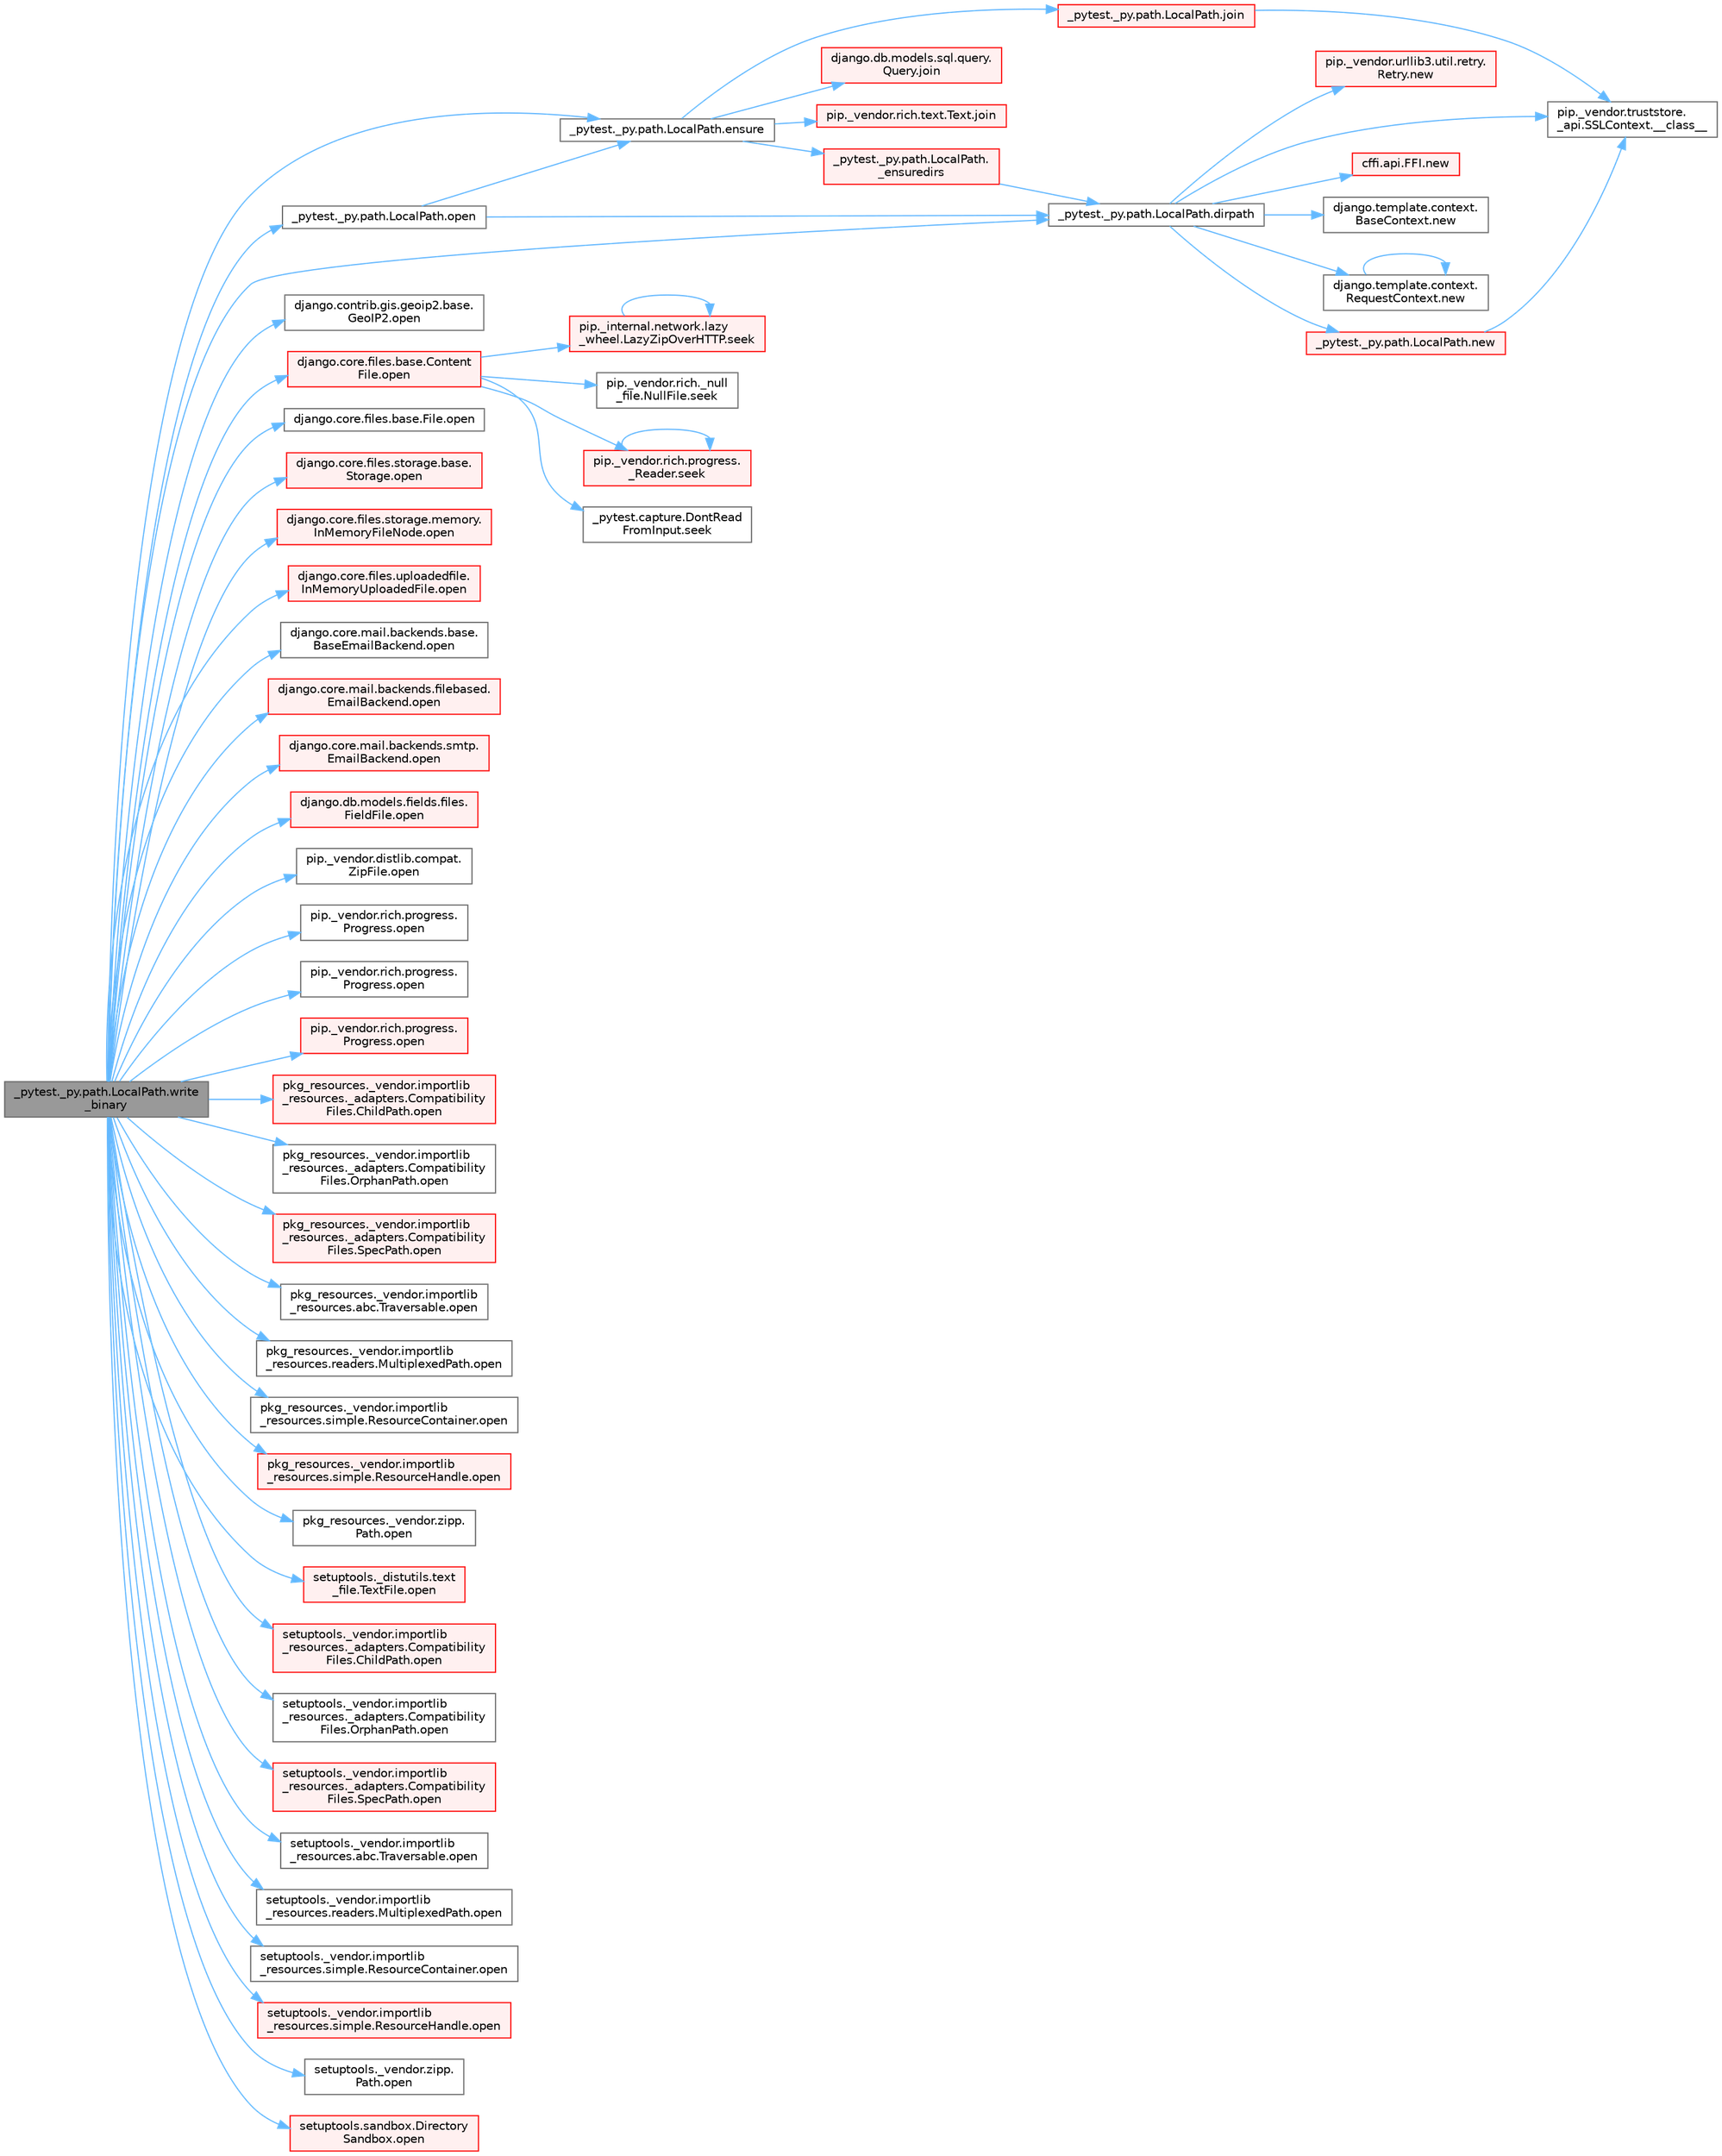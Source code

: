 digraph "_pytest._py.path.LocalPath.write_binary"
{
 // LATEX_PDF_SIZE
  bgcolor="transparent";
  edge [fontname=Helvetica,fontsize=10,labelfontname=Helvetica,labelfontsize=10];
  node [fontname=Helvetica,fontsize=10,shape=box,height=0.2,width=0.4];
  rankdir="LR";
  Node1 [id="Node000001",label="_pytest._py.path.LocalPath.write\l_binary",height=0.2,width=0.4,color="gray40", fillcolor="grey60", style="filled", fontcolor="black",tooltip=" "];
  Node1 -> Node2 [id="edge1_Node000001_Node000002",color="steelblue1",style="solid",tooltip=" "];
  Node2 [id="Node000002",label="_pytest._py.path.LocalPath.dirpath",height=0.2,width=0.4,color="grey40", fillcolor="white", style="filled",URL="$class__pytest_1_1__py_1_1path_1_1_local_path.html#aa8766bdaffd39f928eaae6f30b741b05",tooltip=" "];
  Node2 -> Node3 [id="edge2_Node000002_Node000003",color="steelblue1",style="solid",tooltip=" "];
  Node3 [id="Node000003",label="pip._vendor.truststore.\l_api.SSLContext.__class__",height=0.2,width=0.4,color="grey40", fillcolor="white", style="filled",URL="$classpip_1_1__vendor_1_1truststore_1_1__api_1_1_s_s_l_context.html#a530861514f31eabaa3f513557d6e66de",tooltip=" "];
  Node2 -> Node4 [id="edge3_Node000002_Node000004",color="steelblue1",style="solid",tooltip=" "];
  Node4 [id="Node000004",label="_pytest._py.path.LocalPath.new",height=0.2,width=0.4,color="red", fillcolor="#FFF0F0", style="filled",URL="$class__pytest_1_1__py_1_1path_1_1_local_path.html#ab5882416a5911e7a15e0598cbeab05cd",tooltip=" "];
  Node4 -> Node3 [id="edge4_Node000004_Node000003",color="steelblue1",style="solid",tooltip=" "];
  Node2 -> Node4281 [id="edge5_Node000002_Node004281",color="steelblue1",style="solid",tooltip=" "];
  Node4281 [id="Node004281",label="cffi.api.FFI.new",height=0.2,width=0.4,color="red", fillcolor="#FFF0F0", style="filled",URL="$classcffi_1_1api_1_1_f_f_i.html#a8683df0d048f312ff118f16dae752887",tooltip=" "];
  Node2 -> Node4282 [id="edge6_Node000002_Node004282",color="steelblue1",style="solid",tooltip=" "];
  Node4282 [id="Node004282",label="django.template.context.\lBaseContext.new",height=0.2,width=0.4,color="grey40", fillcolor="white", style="filled",URL="$classdjango_1_1template_1_1context_1_1_base_context.html#a65a4f3e5e3bccacaf4e30e36100c1423",tooltip=" "];
  Node2 -> Node4283 [id="edge7_Node000002_Node004283",color="steelblue1",style="solid",tooltip=" "];
  Node4283 [id="Node004283",label="django.template.context.\lRequestContext.new",height=0.2,width=0.4,color="grey40", fillcolor="white", style="filled",URL="$classdjango_1_1template_1_1context_1_1_request_context.html#a4402e04b0c9bd3d4a2b7f06f38ab7432",tooltip=" "];
  Node4283 -> Node4283 [id="edge8_Node004283_Node004283",color="steelblue1",style="solid",tooltip=" "];
  Node2 -> Node4284 [id="edge9_Node000002_Node004284",color="steelblue1",style="solid",tooltip=" "];
  Node4284 [id="Node004284",label="pip._vendor.urllib3.util.retry.\lRetry.new",height=0.2,width=0.4,color="red", fillcolor="#FFF0F0", style="filled",URL="$classpip_1_1__vendor_1_1urllib3_1_1util_1_1retry_1_1_retry.html#ab806585412b9d9b3c0d882fb4bd8d3c0",tooltip=" "];
  Node1 -> Node26 [id="edge10_Node000001_Node000026",color="steelblue1",style="solid",tooltip=" "];
  Node26 [id="Node000026",label="_pytest._py.path.LocalPath.ensure",height=0.2,width=0.4,color="grey40", fillcolor="white", style="filled",URL="$class__pytest_1_1__py_1_1path_1_1_local_path.html#a7495d45777169316de67c7e19218622d",tooltip=" "];
  Node26 -> Node27 [id="edge11_Node000026_Node000027",color="steelblue1",style="solid",tooltip=" "];
  Node27 [id="Node000027",label="_pytest._py.path.LocalPath.\l_ensuredirs",height=0.2,width=0.4,color="red", fillcolor="#FFF0F0", style="filled",URL="$class__pytest_1_1__py_1_1path_1_1_local_path.html#a0fa56f7616aa9008fbda709b5bd46302",tooltip=" "];
  Node27 -> Node2 [id="edge12_Node000027_Node000002",color="steelblue1",style="solid",tooltip=" "];
  Node26 -> Node1233 [id="edge13_Node000026_Node001233",color="steelblue1",style="solid",tooltip=" "];
  Node1233 [id="Node001233",label="_pytest._py.path.LocalPath.join",height=0.2,width=0.4,color="red", fillcolor="#FFF0F0", style="filled",URL="$class__pytest_1_1__py_1_1path_1_1_local_path.html#a6be3338a27ff92bdb40fa2d895a8e88b",tooltip=" "];
  Node1233 -> Node3 [id="edge14_Node001233_Node000003",color="steelblue1",style="solid",tooltip=" "];
  Node26 -> Node1234 [id="edge15_Node000026_Node001234",color="steelblue1",style="solid",tooltip=" "];
  Node1234 [id="Node001234",label="django.db.models.sql.query.\lQuery.join",height=0.2,width=0.4,color="red", fillcolor="#FFF0F0", style="filled",URL="$classdjango_1_1db_1_1models_1_1sql_1_1query_1_1_query.html#ad1e4ff04f904de18473d47f5473572fd",tooltip=" "];
  Node26 -> Node1237 [id="edge16_Node000026_Node001237",color="steelblue1",style="solid",tooltip=" "];
  Node1237 [id="Node001237",label="pip._vendor.rich.text.Text.join",height=0.2,width=0.4,color="red", fillcolor="#FFF0F0", style="filled",URL="$classpip_1_1__vendor_1_1rich_1_1text_1_1_text.html#a13db0a07a8a0fc184cf4f86e6f8981c7",tooltip=" "];
  Node1 -> Node25 [id="edge17_Node000001_Node000025",color="steelblue1",style="solid",tooltip=" "];
  Node25 [id="Node000025",label="_pytest._py.path.LocalPath.open",height=0.2,width=0.4,color="grey40", fillcolor="white", style="filled",URL="$class__pytest_1_1__py_1_1path_1_1_local_path.html#ac72dbda993b11dc52a738bfc6267dda0",tooltip=" "];
  Node25 -> Node2 [id="edge18_Node000025_Node000002",color="steelblue1",style="solid",tooltip=" "];
  Node25 -> Node26 [id="edge19_Node000025_Node000026",color="steelblue1",style="solid",tooltip=" "];
  Node1 -> Node302 [id="edge20_Node000001_Node000302",color="steelblue1",style="solid",tooltip=" "];
  Node302 [id="Node000302",label="django.contrib.gis.geoip2.base.\lGeoIP2.open",height=0.2,width=0.4,color="grey40", fillcolor="white", style="filled",URL="$classdjango_1_1contrib_1_1gis_1_1geoip2_1_1base_1_1_geo_i_p2.html#a39b20c40f1d3f4e4a37f9a4b8cd40e4d",tooltip=" "];
  Node1 -> Node303 [id="edge21_Node000001_Node000303",color="steelblue1",style="solid",tooltip=" "];
  Node303 [id="Node000303",label="django.core.files.base.Content\lFile.open",height=0.2,width=0.4,color="red", fillcolor="#FFF0F0", style="filled",URL="$classdjango_1_1core_1_1files_1_1base_1_1_content_file.html#a2d9c2fb349c078834c401c23b3b10250",tooltip=" "];
  Node303 -> Node304 [id="edge22_Node000303_Node000304",color="steelblue1",style="solid",tooltip=" "];
  Node304 [id="Node000304",label="_pytest.capture.DontRead\lFromInput.seek",height=0.2,width=0.4,color="grey40", fillcolor="white", style="filled",URL="$class__pytest_1_1capture_1_1_dont_read_from_input.html#ad64c2c2ee226dfd47d613334303ea339",tooltip=" "];
  Node303 -> Node305 [id="edge23_Node000303_Node000305",color="steelblue1",style="solid",tooltip=" "];
  Node305 [id="Node000305",label="pip._internal.network.lazy\l_wheel.LazyZipOverHTTP.seek",height=0.2,width=0.4,color="red", fillcolor="#FFF0F0", style="filled",URL="$classpip_1_1__internal_1_1network_1_1lazy__wheel_1_1_lazy_zip_over_h_t_t_p.html#ada98bb65dd121f36ea9da51a44a9e22f",tooltip=" "];
  Node305 -> Node305 [id="edge24_Node000305_Node000305",color="steelblue1",style="solid",tooltip=" "];
  Node303 -> Node306 [id="edge25_Node000303_Node000306",color="steelblue1",style="solid",tooltip=" "];
  Node306 [id="Node000306",label="pip._vendor.rich._null\l_file.NullFile.seek",height=0.2,width=0.4,color="grey40", fillcolor="white", style="filled",URL="$classpip_1_1__vendor_1_1rich_1_1__null__file_1_1_null_file.html#aba95a7be77f8ed1d9abc7643996bf6b0",tooltip=" "];
  Node303 -> Node307 [id="edge26_Node000303_Node000307",color="steelblue1",style="solid",tooltip=" "];
  Node307 [id="Node000307",label="pip._vendor.rich.progress.\l_Reader.seek",height=0.2,width=0.4,color="red", fillcolor="#FFF0F0", style="filled",URL="$classpip_1_1__vendor_1_1rich_1_1progress_1_1___reader.html#a8577bcef22b050ec6d7b7cb2ce1b9053",tooltip=" "];
  Node307 -> Node307 [id="edge27_Node000307_Node000307",color="steelblue1",style="solid",tooltip=" "];
  Node1 -> Node494 [id="edge28_Node000001_Node000494",color="steelblue1",style="solid",tooltip=" "];
  Node494 [id="Node000494",label="django.core.files.base.File.open",height=0.2,width=0.4,color="grey40", fillcolor="white", style="filled",URL="$classdjango_1_1core_1_1files_1_1base_1_1_file.html#a77453efc21bb631b97bff9f6aff27eb1",tooltip=" "];
  Node1 -> Node495 [id="edge29_Node000001_Node000495",color="steelblue1",style="solid",tooltip=" "];
  Node495 [id="Node000495",label="django.core.files.storage.base.\lStorage.open",height=0.2,width=0.4,color="red", fillcolor="#FFF0F0", style="filled",URL="$classdjango_1_1core_1_1files_1_1storage_1_1base_1_1_storage.html#a83f5a2f19c0564c4a1732f88b32c4b49",tooltip=" "];
  Node1 -> Node812 [id="edge30_Node000001_Node000812",color="steelblue1",style="solid",tooltip=" "];
  Node812 [id="Node000812",label="django.core.files.storage.memory.\lInMemoryFileNode.open",height=0.2,width=0.4,color="red", fillcolor="#FFF0F0", style="filled",URL="$classdjango_1_1core_1_1files_1_1storage_1_1memory_1_1_in_memory_file_node.html#a5c6b58cc9c725338da58591f6c689798",tooltip=" "];
  Node1 -> Node816 [id="edge31_Node000001_Node000816",color="steelblue1",style="solid",tooltip=" "];
  Node816 [id="Node000816",label="django.core.files.uploadedfile.\lInMemoryUploadedFile.open",height=0.2,width=0.4,color="red", fillcolor="#FFF0F0", style="filled",URL="$classdjango_1_1core_1_1files_1_1uploadedfile_1_1_in_memory_uploaded_file.html#a7f211d59dc27d050a61d27ca2e0f5f40",tooltip=" "];
  Node1 -> Node817 [id="edge32_Node000001_Node000817",color="steelblue1",style="solid",tooltip=" "];
  Node817 [id="Node000817",label="django.core.mail.backends.base.\lBaseEmailBackend.open",height=0.2,width=0.4,color="grey40", fillcolor="white", style="filled",URL="$classdjango_1_1core_1_1mail_1_1backends_1_1base_1_1_base_email_backend.html#af6f1cc1a0a6e09c1461109c5dab1557b",tooltip=" "];
  Node1 -> Node818 [id="edge33_Node000001_Node000818",color="steelblue1",style="solid",tooltip=" "];
  Node818 [id="Node000818",label="django.core.mail.backends.filebased.\lEmailBackend.open",height=0.2,width=0.4,color="red", fillcolor="#FFF0F0", style="filled",URL="$classdjango_1_1core_1_1mail_1_1backends_1_1filebased_1_1_email_backend.html#acc1a9fd1f47e8c6b22587d70427d0bf9",tooltip=" "];
  Node1 -> Node819 [id="edge34_Node000001_Node000819",color="steelblue1",style="solid",tooltip=" "];
  Node819 [id="Node000819",label="django.core.mail.backends.smtp.\lEmailBackend.open",height=0.2,width=0.4,color="red", fillcolor="#FFF0F0", style="filled",URL="$classdjango_1_1core_1_1mail_1_1backends_1_1smtp_1_1_email_backend.html#a739b3a346c87c0fd9854f988b8a4dd3a",tooltip=" "];
  Node1 -> Node837 [id="edge35_Node000001_Node000837",color="steelblue1",style="solid",tooltip=" "];
  Node837 [id="Node000837",label="django.db.models.fields.files.\lFieldFile.open",height=0.2,width=0.4,color="red", fillcolor="#FFF0F0", style="filled",URL="$classdjango_1_1db_1_1models_1_1fields_1_1files_1_1_field_file.html#ac17332adacb50b3ff23da63ecbe5561f",tooltip=" "];
  Node1 -> Node849 [id="edge36_Node000001_Node000849",color="steelblue1",style="solid",tooltip=" "];
  Node849 [id="Node000849",label="pip._vendor.distlib.compat.\lZipFile.open",height=0.2,width=0.4,color="grey40", fillcolor="white", style="filled",URL="$classpip_1_1__vendor_1_1distlib_1_1compat_1_1_zip_file.html#a50609c5c9b216af3068c9c2881abdeda",tooltip=" "];
  Node1 -> Node850 [id="edge37_Node000001_Node000850",color="steelblue1",style="solid",tooltip=" "];
  Node850 [id="Node000850",label="pip._vendor.rich.progress.\lProgress.open",height=0.2,width=0.4,color="grey40", fillcolor="white", style="filled",URL="$classpip_1_1__vendor_1_1rich_1_1progress_1_1_progress.html#a4191cf7b2aa691672113b93721a54ec3",tooltip=" "];
  Node1 -> Node851 [id="edge38_Node000001_Node000851",color="steelblue1",style="solid",tooltip=" "];
  Node851 [id="Node000851",label="pip._vendor.rich.progress.\lProgress.open",height=0.2,width=0.4,color="grey40", fillcolor="white", style="filled",URL="$classpip_1_1__vendor_1_1rich_1_1progress_1_1_progress.html#a4311f481b1ced83aa9a73d40166f53c8",tooltip=" "];
  Node1 -> Node852 [id="edge39_Node000001_Node000852",color="steelblue1",style="solid",tooltip=" "];
  Node852 [id="Node000852",label="pip._vendor.rich.progress.\lProgress.open",height=0.2,width=0.4,color="red", fillcolor="#FFF0F0", style="filled",URL="$classpip_1_1__vendor_1_1rich_1_1progress_1_1_progress.html#a204bface9fc63d04e72844b751bcd8e3",tooltip=" "];
  Node1 -> Node2854 [id="edge40_Node000001_Node002854",color="steelblue1",style="solid",tooltip=" "];
  Node2854 [id="Node002854",label="pkg_resources._vendor.importlib\l_resources._adapters.Compatibility\lFiles.ChildPath.open",height=0.2,width=0.4,color="red", fillcolor="#FFF0F0", style="filled",URL="$classpkg__resources_1_1__vendor_1_1importlib__resources_1_1__adapters_1_1_compatibility_files_1_1_child_path.html#ab1f332324be2f6936683457a7326a7d8",tooltip=" "];
  Node1 -> Node2856 [id="edge41_Node000001_Node002856",color="steelblue1",style="solid",tooltip=" "];
  Node2856 [id="Node002856",label="pkg_resources._vendor.importlib\l_resources._adapters.Compatibility\lFiles.OrphanPath.open",height=0.2,width=0.4,color="grey40", fillcolor="white", style="filled",URL="$classpkg__resources_1_1__vendor_1_1importlib__resources_1_1__adapters_1_1_compatibility_files_1_1_orphan_path.html#ad2a41dfb5cde13b349bb44d4e8e6ae71",tooltip=" "];
  Node1 -> Node2857 [id="edge42_Node000001_Node002857",color="steelblue1",style="solid",tooltip=" "];
  Node2857 [id="Node002857",label="pkg_resources._vendor.importlib\l_resources._adapters.Compatibility\lFiles.SpecPath.open",height=0.2,width=0.4,color="red", fillcolor="#FFF0F0", style="filled",URL="$classpkg__resources_1_1__vendor_1_1importlib__resources_1_1__adapters_1_1_compatibility_files_1_1_spec_path.html#ac93bb25e446c29d87ac989f93afaa1d8",tooltip=" "];
  Node1 -> Node2858 [id="edge43_Node000001_Node002858",color="steelblue1",style="solid",tooltip=" "];
  Node2858 [id="Node002858",label="pkg_resources._vendor.importlib\l_resources.abc.Traversable.open",height=0.2,width=0.4,color="grey40", fillcolor="white", style="filled",URL="$classpkg__resources_1_1__vendor_1_1importlib__resources_1_1abc_1_1_traversable.html#a5438622e9f41acacf8b4899a341295f0",tooltip=" "];
  Node1 -> Node2859 [id="edge44_Node000001_Node002859",color="steelblue1",style="solid",tooltip=" "];
  Node2859 [id="Node002859",label="pkg_resources._vendor.importlib\l_resources.readers.MultiplexedPath.open",height=0.2,width=0.4,color="grey40", fillcolor="white", style="filled",URL="$classpkg__resources_1_1__vendor_1_1importlib__resources_1_1readers_1_1_multiplexed_path.html#ad59bf2137dac759a5d75f378375e5cef",tooltip=" "];
  Node1 -> Node2860 [id="edge45_Node000001_Node002860",color="steelblue1",style="solid",tooltip=" "];
  Node2860 [id="Node002860",label="pkg_resources._vendor.importlib\l_resources.simple.ResourceContainer.open",height=0.2,width=0.4,color="grey40", fillcolor="white", style="filled",URL="$classpkg__resources_1_1__vendor_1_1importlib__resources_1_1simple_1_1_resource_container.html#aee34c464d2049a22c346f2a99273c06e",tooltip=" "];
  Node1 -> Node2861 [id="edge46_Node000001_Node002861",color="steelblue1",style="solid",tooltip=" "];
  Node2861 [id="Node002861",label="pkg_resources._vendor.importlib\l_resources.simple.ResourceHandle.open",height=0.2,width=0.4,color="red", fillcolor="#FFF0F0", style="filled",URL="$classpkg__resources_1_1__vendor_1_1importlib__resources_1_1simple_1_1_resource_handle.html#a1544d084d2972991077975104f50d515",tooltip=" "];
  Node1 -> Node2862 [id="edge47_Node000001_Node002862",color="steelblue1",style="solid",tooltip=" "];
  Node2862 [id="Node002862",label="pkg_resources._vendor.zipp.\lPath.open",height=0.2,width=0.4,color="grey40", fillcolor="white", style="filled",URL="$classpkg__resources_1_1__vendor_1_1zipp_1_1_path.html#ad84d98ae680510e39d25336aa95b481c",tooltip=" "];
  Node1 -> Node2863 [id="edge48_Node000001_Node002863",color="steelblue1",style="solid",tooltip=" "];
  Node2863 [id="Node002863",label="setuptools._distutils.text\l_file.TextFile.open",height=0.2,width=0.4,color="red", fillcolor="#FFF0F0", style="filled",URL="$classsetuptools_1_1__distutils_1_1text__file_1_1_text_file.html#ab568abcef363b1b422cddfead42e68b2",tooltip=" "];
  Node1 -> Node2864 [id="edge49_Node000001_Node002864",color="steelblue1",style="solid",tooltip=" "];
  Node2864 [id="Node002864",label="setuptools._vendor.importlib\l_resources._adapters.Compatibility\lFiles.ChildPath.open",height=0.2,width=0.4,color="red", fillcolor="#FFF0F0", style="filled",URL="$classsetuptools_1_1__vendor_1_1importlib__resources_1_1__adapters_1_1_compatibility_files_1_1_child_path.html#abf8eeead4d2a3df60fec916086b03a17",tooltip=" "];
  Node1 -> Node2866 [id="edge50_Node000001_Node002866",color="steelblue1",style="solid",tooltip=" "];
  Node2866 [id="Node002866",label="setuptools._vendor.importlib\l_resources._adapters.Compatibility\lFiles.OrphanPath.open",height=0.2,width=0.4,color="grey40", fillcolor="white", style="filled",URL="$classsetuptools_1_1__vendor_1_1importlib__resources_1_1__adapters_1_1_compatibility_files_1_1_orphan_path.html#abbd65a2bd46e802bfc639e78175540a8",tooltip=" "];
  Node1 -> Node2867 [id="edge51_Node000001_Node002867",color="steelblue1",style="solid",tooltip=" "];
  Node2867 [id="Node002867",label="setuptools._vendor.importlib\l_resources._adapters.Compatibility\lFiles.SpecPath.open",height=0.2,width=0.4,color="red", fillcolor="#FFF0F0", style="filled",URL="$classsetuptools_1_1__vendor_1_1importlib__resources_1_1__adapters_1_1_compatibility_files_1_1_spec_path.html#af6b2df84b03ffa654b77ff6fae29d330",tooltip=" "];
  Node1 -> Node2868 [id="edge52_Node000001_Node002868",color="steelblue1",style="solid",tooltip=" "];
  Node2868 [id="Node002868",label="setuptools._vendor.importlib\l_resources.abc.Traversable.open",height=0.2,width=0.4,color="grey40", fillcolor="white", style="filled",URL="$classsetuptools_1_1__vendor_1_1importlib__resources_1_1abc_1_1_traversable.html#a535dd7358ee5c0d8eb2c6cfadf07e290",tooltip=" "];
  Node1 -> Node2869 [id="edge53_Node000001_Node002869",color="steelblue1",style="solid",tooltip=" "];
  Node2869 [id="Node002869",label="setuptools._vendor.importlib\l_resources.readers.MultiplexedPath.open",height=0.2,width=0.4,color="grey40", fillcolor="white", style="filled",URL="$classsetuptools_1_1__vendor_1_1importlib__resources_1_1readers_1_1_multiplexed_path.html#a2e2d5559186766fb3421749398286f16",tooltip=" "];
  Node1 -> Node2870 [id="edge54_Node000001_Node002870",color="steelblue1",style="solid",tooltip=" "];
  Node2870 [id="Node002870",label="setuptools._vendor.importlib\l_resources.simple.ResourceContainer.open",height=0.2,width=0.4,color="grey40", fillcolor="white", style="filled",URL="$classsetuptools_1_1__vendor_1_1importlib__resources_1_1simple_1_1_resource_container.html#a5552bf43402a6b26e3066d7c5f7c194e",tooltip=" "];
  Node1 -> Node2871 [id="edge55_Node000001_Node002871",color="steelblue1",style="solid",tooltip=" "];
  Node2871 [id="Node002871",label="setuptools._vendor.importlib\l_resources.simple.ResourceHandle.open",height=0.2,width=0.4,color="red", fillcolor="#FFF0F0", style="filled",URL="$classsetuptools_1_1__vendor_1_1importlib__resources_1_1simple_1_1_resource_handle.html#abbfb7b16f37e2ab8a50ba8b5f8259eea",tooltip=" "];
  Node1 -> Node2872 [id="edge56_Node000001_Node002872",color="steelblue1",style="solid",tooltip=" "];
  Node2872 [id="Node002872",label="setuptools._vendor.zipp.\lPath.open",height=0.2,width=0.4,color="grey40", fillcolor="white", style="filled",URL="$classsetuptools_1_1__vendor_1_1zipp_1_1_path.html#a53bba5396c4e641bfc3dcbd7b5c14042",tooltip=" "];
  Node1 -> Node2873 [id="edge57_Node000001_Node002873",color="steelblue1",style="solid",tooltip=" "];
  Node2873 [id="Node002873",label="setuptools.sandbox.Directory\lSandbox.open",height=0.2,width=0.4,color="red", fillcolor="#FFF0F0", style="filled",URL="$classsetuptools_1_1sandbox_1_1_directory_sandbox.html#a511d2b442bd19a4a6315c686aa9b3a42",tooltip=" "];
}
